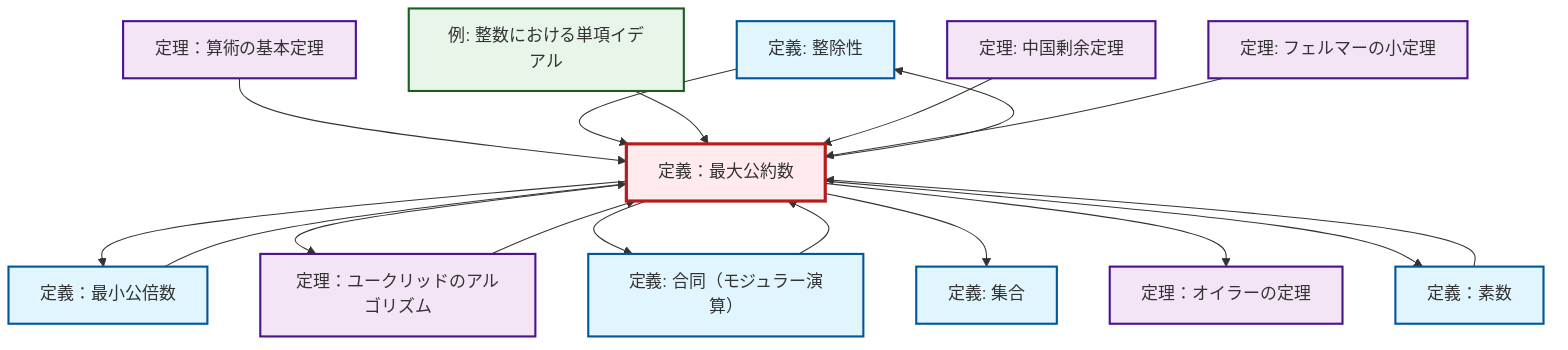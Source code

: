 graph TD
    classDef definition fill:#e1f5fe,stroke:#01579b,stroke-width:2px
    classDef theorem fill:#f3e5f5,stroke:#4a148c,stroke-width:2px
    classDef axiom fill:#fff3e0,stroke:#e65100,stroke-width:2px
    classDef example fill:#e8f5e9,stroke:#1b5e20,stroke-width:2px
    classDef current fill:#ffebee,stroke:#b71c1c,stroke-width:3px
    def-divisibility["定義: 整除性"]:::definition
    def-lcm["定義：最小公倍数"]:::definition
    thm-euclidean-algorithm["定理：ユークリッドのアルゴリズム"]:::theorem
    thm-euler["定理：オイラーの定理"]:::theorem
    thm-fermat-little["定理: フェルマーの小定理"]:::theorem
    def-prime["定義：素数"]:::definition
    def-set["定義: 集合"]:::definition
    ex-principal-ideal["例: 整数における単項イデアル"]:::example
    thm-chinese-remainder["定理: 中国剰余定理"]:::theorem
    def-gcd["定義：最大公約数"]:::definition
    thm-fundamental-arithmetic["定理：算術の基本定理"]:::theorem
    def-congruence["定義: 合同（モジュラー演算）"]:::definition
    def-gcd --> def-lcm
    def-gcd --> thm-euclidean-algorithm
    def-congruence --> def-gcd
    thm-fundamental-arithmetic --> def-gcd
    def-gcd --> def-congruence
    def-gcd --> def-divisibility
    def-divisibility --> def-gcd
    ex-principal-ideal --> def-gcd
    def-lcm --> def-gcd
    thm-chinese-remainder --> def-gcd
    def-gcd --> def-set
    def-gcd --> thm-euler
    def-prime --> def-gcd
    thm-euclidean-algorithm --> def-gcd
    def-gcd --> def-prime
    thm-fermat-little --> def-gcd
    class def-gcd current